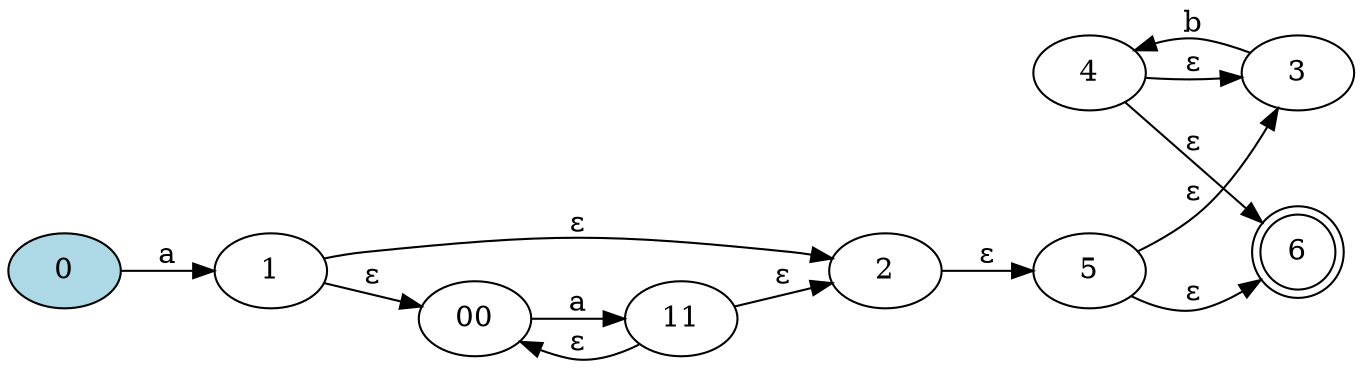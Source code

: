 digraph {
	rankdir=LR;

	6 [shape=doublecircle]
	0[style=filled, fillcolor="lightblue"]

	0->1 [label= "a"];
	00->11 [label= "a"];
	1->00 [label= "ε"];
	11->00 [label= "ε"];
	1->2 [label= "ε"];
	11->2 [label= "ε"];
	3->4 [label= "b"];
	4->3 [label= "ε"];
	5->3 [label= "ε"];
	4->6 [label= "ε"];
	5->6 [label= "ε"];
	2->5 [label= "ε"];
}
